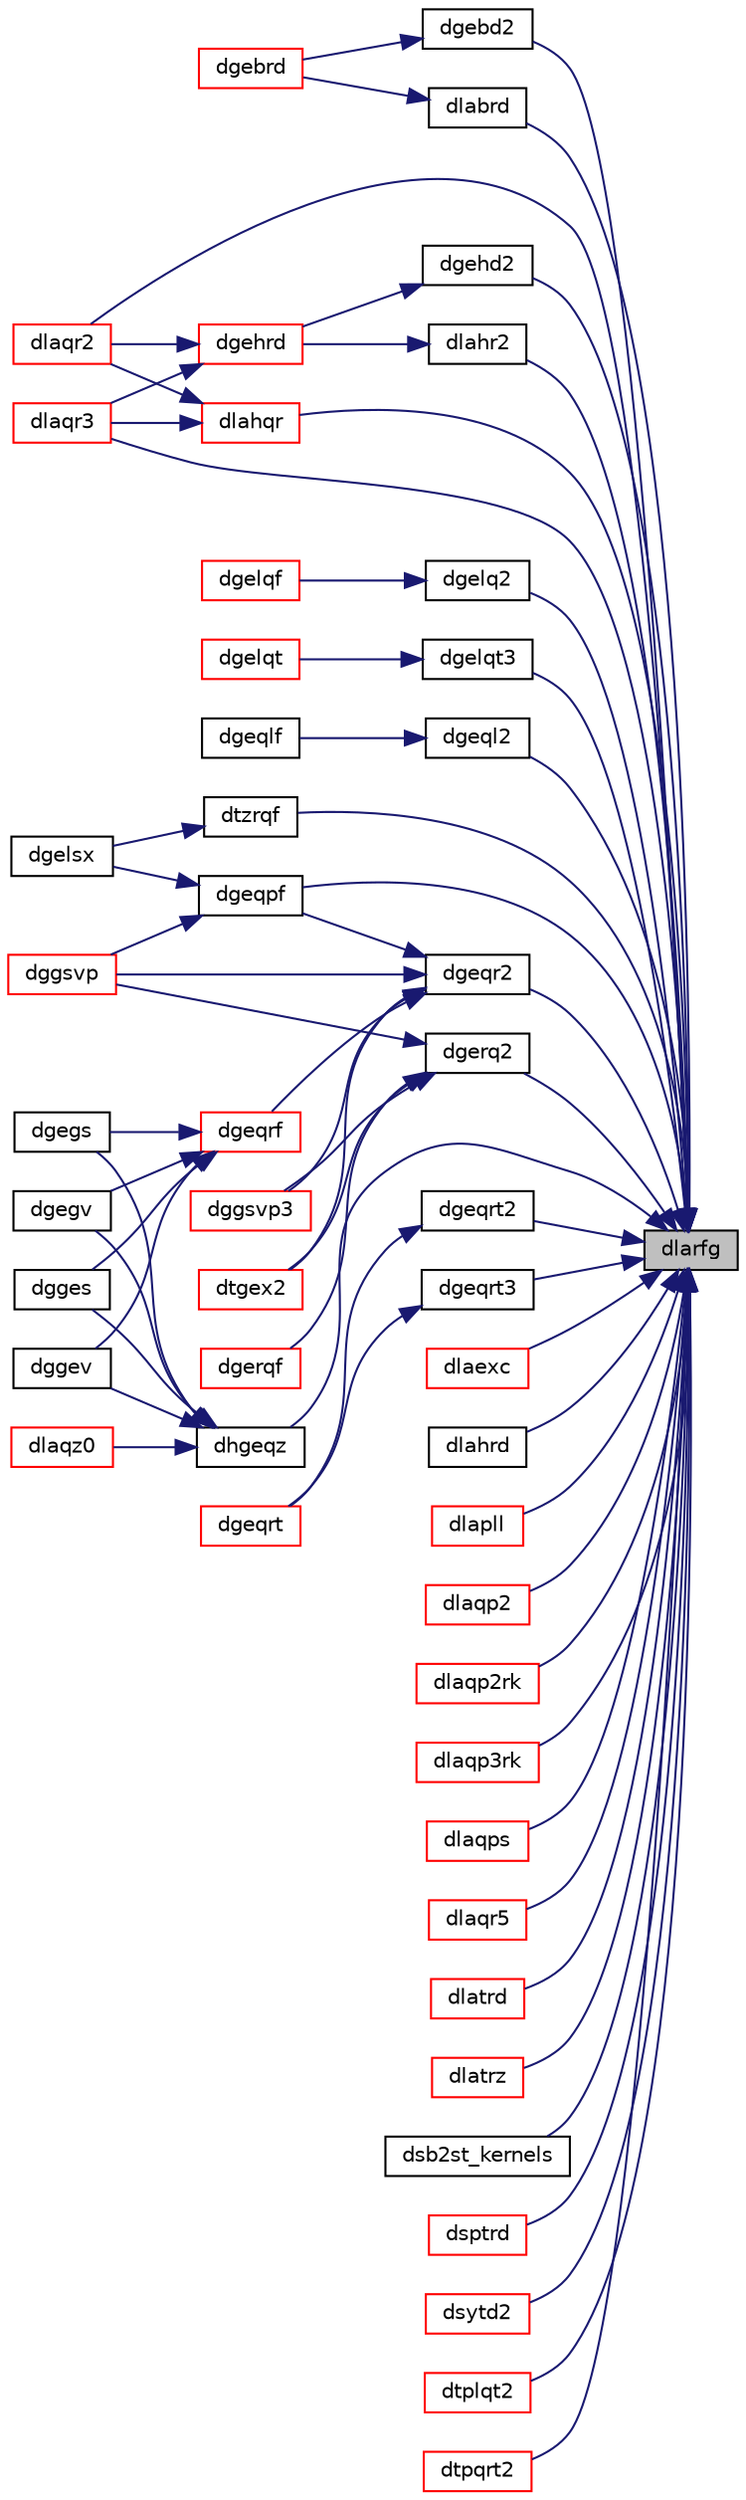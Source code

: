 digraph "dlarfg"
{
 // LATEX_PDF_SIZE
  edge [fontname="Helvetica",fontsize="10",labelfontname="Helvetica",labelfontsize="10"];
  node [fontname="Helvetica",fontsize="10",shape=record];
  rankdir="RL";
  Node1 [label="dlarfg",height=0.2,width=0.4,color="black", fillcolor="grey75", style="filled", fontcolor="black",tooltip="DLARFG generates an elementary reflector (Householder matrix)."];
  Node1 -> Node2 [dir="back",color="midnightblue",fontsize="10",style="solid",fontname="Helvetica"];
  Node2 [label="dgebd2",height=0.2,width=0.4,color="black", fillcolor="white", style="filled",URL="$dgebd2_8f.html#a14ddd93ddf8aa38daf5a0ce1f6052ce3",tooltip="DGEBD2 reduces a general matrix to bidiagonal form using an unblocked algorithm."];
  Node2 -> Node3 [dir="back",color="midnightblue",fontsize="10",style="solid",fontname="Helvetica"];
  Node3 [label="dgebrd",height=0.2,width=0.4,color="red", fillcolor="white", style="filled",URL="$dgebrd_8f.html#a9c735b94f840f927f8085fd23f3ee2e6",tooltip="DGEBRD"];
  Node1 -> Node12 [dir="back",color="midnightblue",fontsize="10",style="solid",fontname="Helvetica"];
  Node12 [label="dgehd2",height=0.2,width=0.4,color="black", fillcolor="white", style="filled",URL="$dgehd2_8f.html#a976b17056c80d4aeed6438b4118d114a",tooltip="DGEHD2 reduces a general square matrix to upper Hessenberg form using an unblocked algorithm."];
  Node12 -> Node13 [dir="back",color="midnightblue",fontsize="10",style="solid",fontname="Helvetica"];
  Node13 [label="dgehrd",height=0.2,width=0.4,color="red", fillcolor="white", style="filled",URL="$dgehrd_8f.html#a2611cc9dfdc84e2a08ec57a5dd6cdd2e",tooltip="DGEHRD"];
  Node13 -> Node18 [dir="back",color="midnightblue",fontsize="10",style="solid",fontname="Helvetica"];
  Node18 [label="dlaqr2",height=0.2,width=0.4,color="red", fillcolor="white", style="filled",URL="$dlaqr2_8f.html#a4d60649d5f6ca5d4d7f1dce3cfe81450",tooltip="DLAQR2 performs the orthogonal similarity transformation of a Hessenberg matrix to detect and deflate..."];
  Node13 -> Node22 [dir="back",color="midnightblue",fontsize="10",style="solid",fontname="Helvetica"];
  Node22 [label="dlaqr3",height=0.2,width=0.4,color="red", fillcolor="white", style="filled",URL="$dlaqr3_8f.html#a4cc655aa88beb6f2f8dfa621cbe6aea7",tooltip="DLAQR3 performs the orthogonal similarity transformation of a Hessenberg matrix to detect and deflate..."];
  Node1 -> Node23 [dir="back",color="midnightblue",fontsize="10",style="solid",fontname="Helvetica"];
  Node23 [label="dgelq2",height=0.2,width=0.4,color="black", fillcolor="white", style="filled",URL="$dgelq2_8f.html#a2f10ebf79772a5399be9ed6169c9d975",tooltip="DGELQ2 computes the LQ factorization of a general rectangular matrix using an unblocked algorithm."];
  Node23 -> Node24 [dir="back",color="midnightblue",fontsize="10",style="solid",fontname="Helvetica"];
  Node24 [label="dgelqf",height=0.2,width=0.4,color="red", fillcolor="white", style="filled",URL="$dgelqf_8f.html#a436228e38ef5c55e3229502afa2c4220",tooltip="DGELQF"];
  Node1 -> Node34 [dir="back",color="midnightblue",fontsize="10",style="solid",fontname="Helvetica"];
  Node34 [label="dgelqt3",height=0.2,width=0.4,color="black", fillcolor="white", style="filled",URL="$dgelqt3_8f.html#a3a43ee755a96cc411fcf7e4c58156839",tooltip="DGELQT3 recursively computes a LQ factorization of a general real or complex matrix using the compact..."];
  Node34 -> Node35 [dir="back",color="midnightblue",fontsize="10",style="solid",fontname="Helvetica"];
  Node35 [label="dgelqt",height=0.2,width=0.4,color="red", fillcolor="white", style="filled",URL="$dgelqt_8f.html#af9691e821373db5b6712e53c71812d0e",tooltip="DGELQT"];
  Node1 -> Node40 [dir="back",color="midnightblue",fontsize="10",style="solid",fontname="Helvetica"];
  Node40 [label="dgeql2",height=0.2,width=0.4,color="black", fillcolor="white", style="filled",URL="$dgeql2_8f.html#aa3c49765445900907515a341da534d19",tooltip="DGEQL2 computes the QL factorization of a general rectangular matrix using an unblocked algorithm."];
  Node40 -> Node41 [dir="back",color="midnightblue",fontsize="10",style="solid",fontname="Helvetica"];
  Node41 [label="dgeqlf",height=0.2,width=0.4,color="black", fillcolor="white", style="filled",URL="$dgeqlf_8f.html#a0860daeae9b6084202a647418f54af27",tooltip="DGEQLF"];
  Node1 -> Node42 [dir="back",color="midnightblue",fontsize="10",style="solid",fontname="Helvetica"];
  Node42 [label="dgeqpf",height=0.2,width=0.4,color="black", fillcolor="white", style="filled",URL="$dgeqpf_8f.html#aecad6eac294d2df861c6ae3b614c1ce8",tooltip="DGEQPF"];
  Node42 -> Node43 [dir="back",color="midnightblue",fontsize="10",style="solid",fontname="Helvetica"];
  Node43 [label="dgelsx",height=0.2,width=0.4,color="black", fillcolor="white", style="filled",URL="$dgelsx_8f.html#a6252143bd7183eb34700395cbe013ff6",tooltip="DGELSX solves overdetermined or underdetermined systems for GE matrices"];
  Node42 -> Node44 [dir="back",color="midnightblue",fontsize="10",style="solid",fontname="Helvetica"];
  Node44 [label="dggsvp",height=0.2,width=0.4,color="red", fillcolor="white", style="filled",URL="$dggsvp_8f.html#a82130cf3f0801366c02d2b46ea7bd908",tooltip="DGGSVP"];
  Node1 -> Node46 [dir="back",color="midnightblue",fontsize="10",style="solid",fontname="Helvetica"];
  Node46 [label="dgeqr2",height=0.2,width=0.4,color="black", fillcolor="white", style="filled",URL="$dgeqr2_8f.html#a86586a8c4f1c31707724ed70e92f6f34",tooltip="DGEQR2 computes the QR factorization of a general rectangular matrix using an unblocked algorithm."];
  Node46 -> Node42 [dir="back",color="midnightblue",fontsize="10",style="solid",fontname="Helvetica"];
  Node46 -> Node47 [dir="back",color="midnightblue",fontsize="10",style="solid",fontname="Helvetica"];
  Node47 [label="dgeqrf",height=0.2,width=0.4,color="red", fillcolor="white", style="filled",URL="$dgeqrf_8f.html#a3766ea903391b5cf9008132f7440ec7b",tooltip="DGEQRF"];
  Node47 -> Node48 [dir="back",color="midnightblue",fontsize="10",style="solid",fontname="Helvetica"];
  Node48 [label="dgegs",height=0.2,width=0.4,color="black", fillcolor="white", style="filled",URL="$dgegs_8f.html#af64f56e7012093f95cd35f59271b85bf",tooltip="DGEGS computes the eigenvalues, real Schur form, and, optionally, the left and/or right Schur vectors..."];
  Node47 -> Node49 [dir="back",color="midnightblue",fontsize="10",style="solid",fontname="Helvetica"];
  Node49 [label="dgegv",height=0.2,width=0.4,color="black", fillcolor="white", style="filled",URL="$dgegv_8f.html#a4a909655349307569c2a11e703a7ac08",tooltip="DGEGV computes the eigenvalues and, optionally, the left and/or right eigenvectors of a real matrix p..."];
  Node47 -> Node54 [dir="back",color="midnightblue",fontsize="10",style="solid",fontname="Helvetica"];
  Node54 [label="dgges",height=0.2,width=0.4,color="black", fillcolor="white", style="filled",URL="$dgges_8f.html#a8637d4b822e19d10327ddcb4235dc08e",tooltip="DGGES computes the eigenvalues, the Schur form, and, optionally, the matrix of Schur vectors for GE m..."];
  Node47 -> Node56 [dir="back",color="midnightblue",fontsize="10",style="solid",fontname="Helvetica"];
  Node56 [label="dggev",height=0.2,width=0.4,color="black", fillcolor="white", style="filled",URL="$dggev_8f.html#a4f59e87e670a755b41cbdd7e97f36bea",tooltip="DGGEV computes the eigenvalues and, optionally, the left and/or right eigenvectors for GE matrices"];
  Node46 -> Node44 [dir="back",color="midnightblue",fontsize="10",style="solid",fontname="Helvetica"];
  Node46 -> Node52 [dir="back",color="midnightblue",fontsize="10",style="solid",fontname="Helvetica"];
  Node52 [label="dggsvp3",height=0.2,width=0.4,color="red", fillcolor="white", style="filled",URL="$dggsvp3_8f.html#a7c1f9e4b4c5da1b96001a9c9c63faf1c",tooltip="DGGSVP3"];
  Node46 -> Node62 [dir="back",color="midnightblue",fontsize="10",style="solid",fontname="Helvetica"];
  Node62 [label="dtgex2",height=0.2,width=0.4,color="red", fillcolor="white", style="filled",URL="$dtgex2_8f.html#aa3c93490c68259c80285d72cb61cbd99",tooltip="DTGEX2 swaps adjacent diagonal blocks in an upper (quasi) triangular matrix pair by an orthogonal equ..."];
  Node1 -> Node70 [dir="back",color="midnightblue",fontsize="10",style="solid",fontname="Helvetica"];
  Node70 [label="dgeqrt2",height=0.2,width=0.4,color="black", fillcolor="white", style="filled",URL="$dgeqrt2_8f.html#af52830cc84214fbf513bb7f520095aa9",tooltip="DGEQRT2 computes a QR factorization of a general real or complex matrix using the compact WY represen..."];
  Node70 -> Node71 [dir="back",color="midnightblue",fontsize="10",style="solid",fontname="Helvetica"];
  Node71 [label="dgeqrt",height=0.2,width=0.4,color="red", fillcolor="white", style="filled",URL="$dgeqrt_8f.html#addcf152e87deec6123a1899f6f51101e",tooltip="DGEQRT"];
  Node1 -> Node75 [dir="back",color="midnightblue",fontsize="10",style="solid",fontname="Helvetica"];
  Node75 [label="dgeqrt3",height=0.2,width=0.4,color="black", fillcolor="white", style="filled",URL="$dgeqrt3_8f.html#a3ad112f2b0890b3815e696628906f30c",tooltip="DGEQRT3 recursively computes a QR factorization of a general real or complex matrix using the compact..."];
  Node75 -> Node71 [dir="back",color="midnightblue",fontsize="10",style="solid",fontname="Helvetica"];
  Node1 -> Node76 [dir="back",color="midnightblue",fontsize="10",style="solid",fontname="Helvetica"];
  Node76 [label="dgerq2",height=0.2,width=0.4,color="black", fillcolor="white", style="filled",URL="$dgerq2_8f.html#a360f5b8b756dc7d366c3decfcdf89000",tooltip="DGERQ2 computes the RQ factorization of a general rectangular matrix using an unblocked algorithm."];
  Node76 -> Node77 [dir="back",color="midnightblue",fontsize="10",style="solid",fontname="Helvetica"];
  Node77 [label="dgerqf",height=0.2,width=0.4,color="red", fillcolor="white", style="filled",URL="$dgerqf_8f.html#a7bba0d791b011eb5425ecbf500e9be2c",tooltip="DGERQF"];
  Node76 -> Node44 [dir="back",color="midnightblue",fontsize="10",style="solid",fontname="Helvetica"];
  Node76 -> Node52 [dir="back",color="midnightblue",fontsize="10",style="solid",fontname="Helvetica"];
  Node76 -> Node62 [dir="back",color="midnightblue",fontsize="10",style="solid",fontname="Helvetica"];
  Node1 -> Node78 [dir="back",color="midnightblue",fontsize="10",style="solid",fontname="Helvetica"];
  Node78 [label="dhgeqz",height=0.2,width=0.4,color="black", fillcolor="white", style="filled",URL="$dhgeqz_8f.html#a21c89aba210fbfb8cca635e47dccbdb3",tooltip="DHGEQZ"];
  Node78 -> Node48 [dir="back",color="midnightblue",fontsize="10",style="solid",fontname="Helvetica"];
  Node78 -> Node49 [dir="back",color="midnightblue",fontsize="10",style="solid",fontname="Helvetica"];
  Node78 -> Node54 [dir="back",color="midnightblue",fontsize="10",style="solid",fontname="Helvetica"];
  Node78 -> Node56 [dir="back",color="midnightblue",fontsize="10",style="solid",fontname="Helvetica"];
  Node78 -> Node65 [dir="back",color="midnightblue",fontsize="10",style="solid",fontname="Helvetica"];
  Node65 [label="dlaqz0",height=0.2,width=0.4,color="red", fillcolor="white", style="filled",URL="$dlaqz0_8f.html#a64ae394c770b6fbb30c1d6d6727d003c",tooltip="DLAQZ0"];
  Node1 -> Node79 [dir="back",color="midnightblue",fontsize="10",style="solid",fontname="Helvetica"];
  Node79 [label="dlabrd",height=0.2,width=0.4,color="black", fillcolor="white", style="filled",URL="$dlabrd_8f.html#a90a33ebcf3fcd23cd2fb636a0caac073",tooltip="DLABRD reduces the first nb rows and columns of a general matrix to a bidiagonal form."];
  Node79 -> Node3 [dir="back",color="midnightblue",fontsize="10",style="solid",fontname="Helvetica"];
  Node1 -> Node80 [dir="back",color="midnightblue",fontsize="10",style="solid",fontname="Helvetica"];
  Node80 [label="dlaexc",height=0.2,width=0.4,color="red", fillcolor="white", style="filled",URL="$dlaexc_8f.html#a7b430b81bbddf88bc99268a506931aef",tooltip="DLAEXC swaps adjacent diagonal blocks of a real upper quasi-triangular matrix in Schur canonical form..."];
  Node1 -> Node84 [dir="back",color="midnightblue",fontsize="10",style="solid",fontname="Helvetica"];
  Node84 [label="dlahqr",height=0.2,width=0.4,color="red", fillcolor="white", style="filled",URL="$dlahqr_8f.html#aa677995264e5de3914a3817a66e753c5",tooltip="DLAHQR computes the eigenvalues and Schur factorization of an upper Hessenberg matrix,..."];
  Node84 -> Node18 [dir="back",color="midnightblue",fontsize="10",style="solid",fontname="Helvetica"];
  Node84 -> Node22 [dir="back",color="midnightblue",fontsize="10",style="solid",fontname="Helvetica"];
  Node1 -> Node85 [dir="back",color="midnightblue",fontsize="10",style="solid",fontname="Helvetica"];
  Node85 [label="dlahr2",height=0.2,width=0.4,color="black", fillcolor="white", style="filled",URL="$dlahr2_8f.html#af902d1fcc013fc898363099c8f867e10",tooltip="DLAHR2 reduces the specified number of first columns of a general rectangular matrix A so that elemen..."];
  Node85 -> Node13 [dir="back",color="midnightblue",fontsize="10",style="solid",fontname="Helvetica"];
  Node1 -> Node86 [dir="back",color="midnightblue",fontsize="10",style="solid",fontname="Helvetica"];
  Node86 [label="dlahrd",height=0.2,width=0.4,color="black", fillcolor="white", style="filled",URL="$dlahrd_8f.html#a78226eb6548e718c68940e25709dc36b",tooltip="DLAHRD reduces the first nb columns of a general rectangular matrix A so that elements below the k-th..."];
  Node1 -> Node87 [dir="back",color="midnightblue",fontsize="10",style="solid",fontname="Helvetica"];
  Node87 [label="dlapll",height=0.2,width=0.4,color="red", fillcolor="white", style="filled",URL="$dlapll_8f.html#a29ca36fd484bb98a9badd427d337ed59",tooltip="DLAPLL measures the linear dependence of two vectors."];
  Node1 -> Node89 [dir="back",color="midnightblue",fontsize="10",style="solid",fontname="Helvetica"];
  Node89 [label="dlaqp2",height=0.2,width=0.4,color="red", fillcolor="white", style="filled",URL="$dlaqp2_8f.html#a106114a2b25c901f8e780dec465f1245",tooltip="DLAQP2 computes a QR factorization with column pivoting of the matrix block."];
  Node1 -> Node90 [dir="back",color="midnightblue",fontsize="10",style="solid",fontname="Helvetica"];
  Node90 [label="dlaqp2rk",height=0.2,width=0.4,color="red", fillcolor="white", style="filled",URL="$dlaqp2rk_8f.html#a6a85d0a6cc5411647529465274b69e4a",tooltip="DLAQP2RK computes truncated QR factorization with column pivoting of a real matrix block using Level ..."];
  Node1 -> Node92 [dir="back",color="midnightblue",fontsize="10",style="solid",fontname="Helvetica"];
  Node92 [label="dlaqp3rk",height=0.2,width=0.4,color="red", fillcolor="white", style="filled",URL="$dlaqp3rk_8f.html#afe9bc286b3db22c1a436d9c756225b97",tooltip="DLAQP3RK computes a step of truncated QR factorization with column pivoting of a real m-by-n matrix A..."];
  Node1 -> Node93 [dir="back",color="midnightblue",fontsize="10",style="solid",fontname="Helvetica"];
  Node93 [label="dlaqps",height=0.2,width=0.4,color="red", fillcolor="white", style="filled",URL="$dlaqps_8f.html#ae9390b8aa28d639a2e67f2aa33583e97",tooltip="DLAQPS computes a step of QR factorization with column pivoting of a real m-by-n matrix A by using BL..."];
  Node1 -> Node18 [dir="back",color="midnightblue",fontsize="10",style="solid",fontname="Helvetica"];
  Node1 -> Node22 [dir="back",color="midnightblue",fontsize="10",style="solid",fontname="Helvetica"];
  Node1 -> Node94 [dir="back",color="midnightblue",fontsize="10",style="solid",fontname="Helvetica"];
  Node94 [label="dlaqr5",height=0.2,width=0.4,color="red", fillcolor="white", style="filled",URL="$dlaqr5_8f.html#a305adfeca0e3bed5530e96cac624434c",tooltip="DLAQR5 performs a single small-bulge multi-shift QR sweep."];
  Node1 -> Node95 [dir="back",color="midnightblue",fontsize="10",style="solid",fontname="Helvetica"];
  Node95 [label="dlatrd",height=0.2,width=0.4,color="red", fillcolor="white", style="filled",URL="$dlatrd_8f.html#a331dd66010736c74b3e4b219b06cf11b",tooltip="DLATRD reduces the first nb rows and columns of a symmetric/Hermitian matrix A to real tridiagonal fo..."];
  Node1 -> Node104 [dir="back",color="midnightblue",fontsize="10",style="solid",fontname="Helvetica"];
  Node104 [label="dlatrz",height=0.2,width=0.4,color="red", fillcolor="white", style="filled",URL="$dlatrz_8f.html#aeea103fd0f4f4c3592bc26ca8044ee1f",tooltip="DLATRZ factors an upper trapezoidal matrix by means of orthogonal transformations."];
  Node1 -> Node106 [dir="back",color="midnightblue",fontsize="10",style="solid",fontname="Helvetica"];
  Node106 [label="dsb2st_kernels",height=0.2,width=0.4,color="black", fillcolor="white", style="filled",URL="$dsb2st__kernels_8f.html#a05cb49c56dfeae0cf40aea85a33c8195",tooltip="DSB2ST_KERNELS"];
  Node1 -> Node107 [dir="back",color="midnightblue",fontsize="10",style="solid",fontname="Helvetica"];
  Node107 [label="dsptrd",height=0.2,width=0.4,color="red", fillcolor="white", style="filled",URL="$dsptrd_8f.html#a16017f4347ab81159c29fee9e6c54a51",tooltip="DSPTRD"];
  Node1 -> Node114 [dir="back",color="midnightblue",fontsize="10",style="solid",fontname="Helvetica"];
  Node114 [label="dsytd2",height=0.2,width=0.4,color="red", fillcolor="white", style="filled",URL="$dsytd2_8f.html#a5ce2d4703eeccf51cc89171b375c796f",tooltip="DSYTD2 reduces a symmetric matrix to real symmetric tridiagonal form by an orthogonal similarity tran..."];
  Node1 -> Node115 [dir="back",color="midnightblue",fontsize="10",style="solid",fontname="Helvetica"];
  Node115 [label="dtplqt2",height=0.2,width=0.4,color="red", fillcolor="white", style="filled",URL="$dtplqt2_8f.html#a7ac24f36c5842d9a4675fd883576ad4d",tooltip="DTPLQT2 computes a LQ factorization of a real or complex \"triangular-pentagonal\" matrix,..."];
  Node1 -> Node117 [dir="back",color="midnightblue",fontsize="10",style="solid",fontname="Helvetica"];
  Node117 [label="dtpqrt2",height=0.2,width=0.4,color="red", fillcolor="white", style="filled",URL="$dtpqrt2_8f.html#a81d84597f7f10e25bf59bc224d117460",tooltip="DTPQRT2 computes a QR factorization of a real or complex \"triangular-pentagonal\" matrix,..."];
  Node1 -> Node119 [dir="back",color="midnightblue",fontsize="10",style="solid",fontname="Helvetica"];
  Node119 [label="dtzrqf",height=0.2,width=0.4,color="black", fillcolor="white", style="filled",URL="$dtzrqf_8f.html#a2d309addf953bcdd497d58608a7f7935",tooltip="DTZRQF"];
  Node119 -> Node43 [dir="back",color="midnightblue",fontsize="10",style="solid",fontname="Helvetica"];
}
